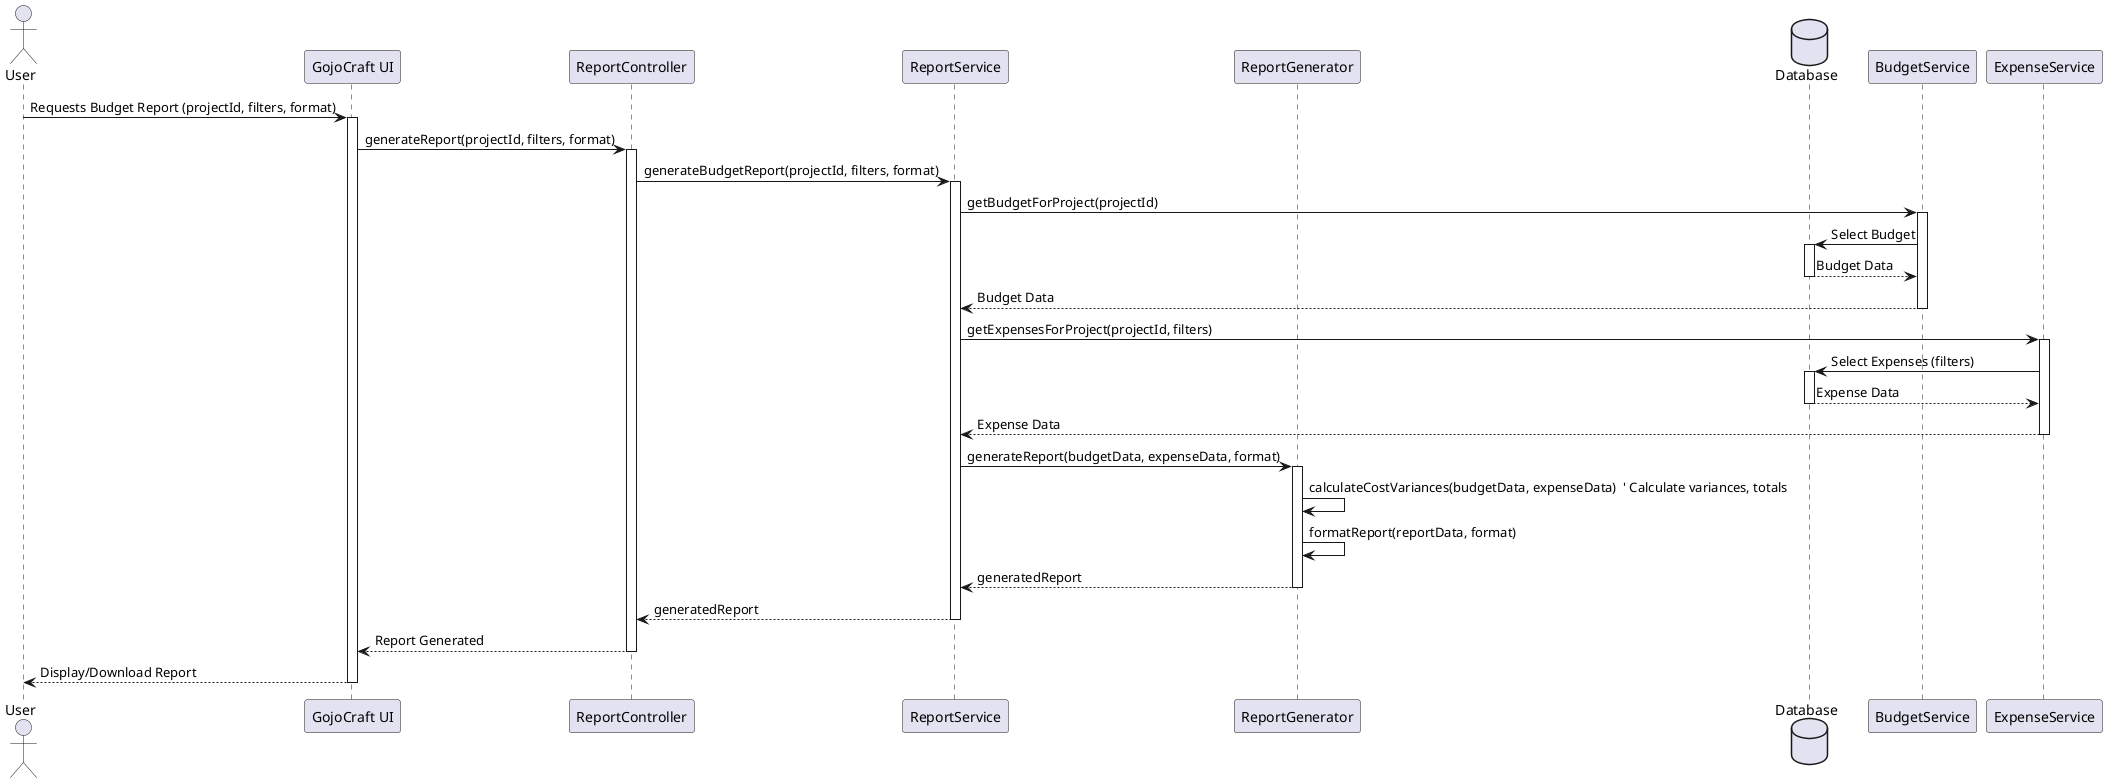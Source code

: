 @startuml
actor User as U
participant "GojoCraft UI" as UI
participant "ReportController" as RC
participant "ReportService" as RS
participant "ReportGenerator" as RG
database Database
participant "BudgetService" as BS
participant "ExpenseService" as ES

U -> UI: Requests Budget Report (projectId, filters, format)
activate UI
UI -> RC: generateReport(projectId, filters, format)
activate RC
RC -> RS: generateBudgetReport(projectId, filters, format)
activate RS

RS -> BS: getBudgetForProject(projectId)
activate BS
BS -> Database: Select Budget
activate Database
Database --> BS: Budget Data
deactivate Database
BS --> RS: Budget Data
deactivate BS

RS -> ES: getExpensesForProject(projectId, filters)
activate ES
ES -> Database: Select Expenses (filters)
activate Database
Database --> ES: Expense Data
deactivate Database
ES --> RS: Expense Data
deactivate ES

RS -> RG: generateReport(budgetData, expenseData, format)
activate RG
RG -> RG: calculateCostVariances(budgetData, expenseData)  ' Calculate variances, totals
RG -> RG: formatReport(reportData, format)
RG --> RS: generatedReport
deactivate RG
RS --> RC: generatedReport
deactivate RS
RC --> UI: Report Generated
deactivate RC
UI --> U: Display/Download Report
deactivate UI
@enduml